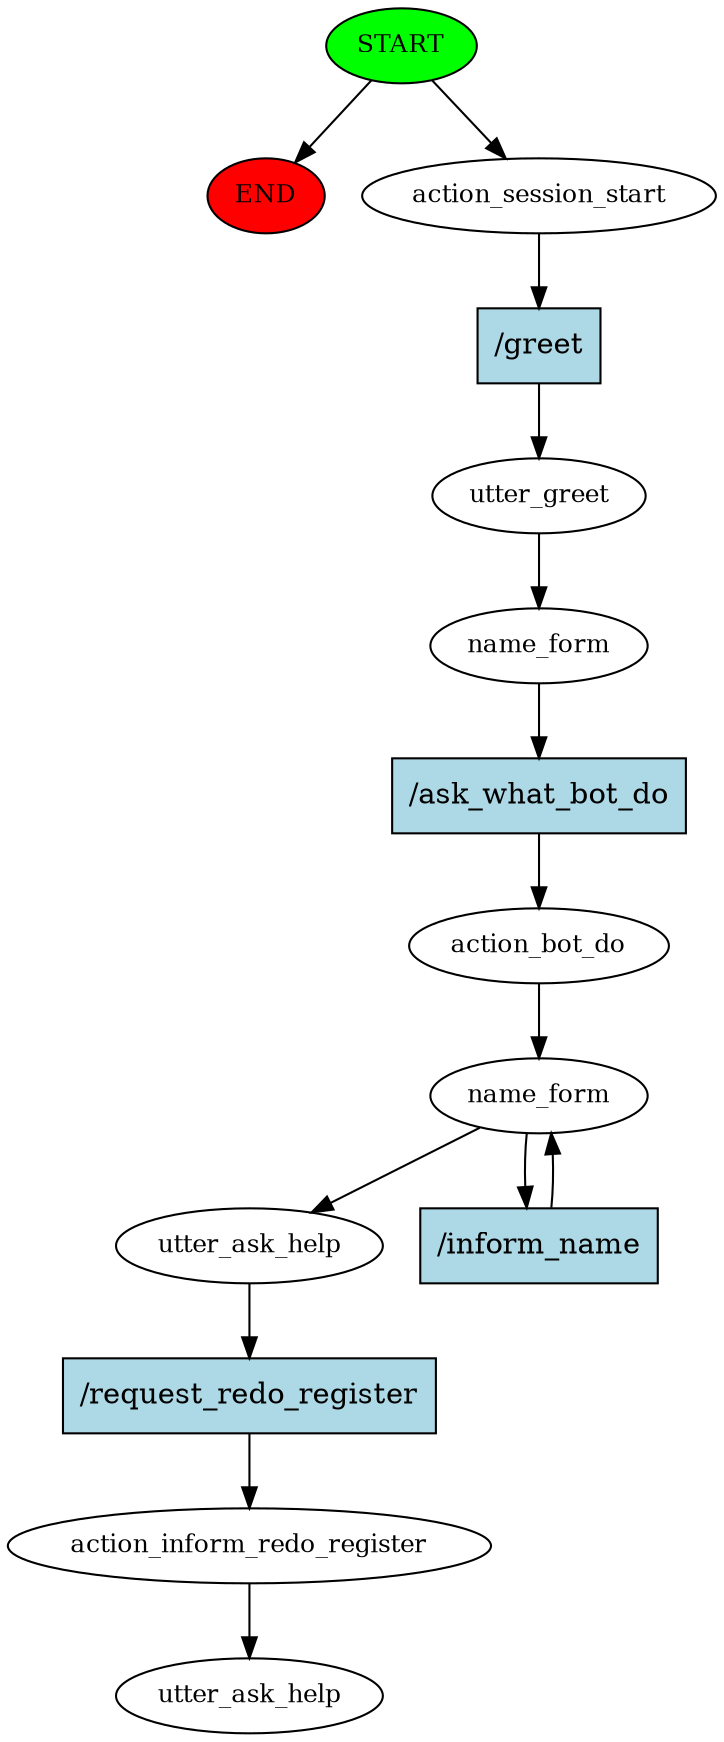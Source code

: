 digraph  {
0 [class="start active", fillcolor=green, fontsize=12, label=START, style=filled];
"-1" [class=end, fillcolor=red, fontsize=12, label=END, style=filled];
1 [class=active, fontsize=12, label=action_session_start];
2 [class=active, fontsize=12, label=utter_greet];
3 [class=active, fontsize=12, label=name_form];
4 [class=active, fontsize=12, label=action_bot_do];
5 [class=active, fontsize=12, label=name_form];
7 [class=active, fontsize=12, label=utter_ask_help];
8 [class=active, fontsize=12, label=action_inform_redo_register];
9 [class="dashed active", fontsize=12, label=utter_ask_help];
10 [class="intent active", fillcolor=lightblue, label="/greet", shape=rect, style=filled];
11 [class="intent active", fillcolor=lightblue, label="/ask_what_bot_do", shape=rect, style=filled];
12 [class="intent active", fillcolor=lightblue, label="/inform_name", shape=rect, style=filled];
13 [class="intent active", fillcolor=lightblue, label="/request_redo_register", shape=rect, style=filled];
0 -> "-1"  [class="", key=NONE, label=""];
0 -> 1  [class=active, key=NONE, label=""];
1 -> 10  [class=active, key=0];
2 -> 3  [class=active, key=NONE, label=""];
3 -> 11  [class=active, key=0];
4 -> 5  [class=active, key=NONE, label=""];
5 -> 7  [class=active, key=NONE, label=""];
5 -> 12  [class=active, key=0];
7 -> 13  [class=active, key=0];
8 -> 9  [class=active, key=NONE, label=""];
10 -> 2  [class=active, key=0];
11 -> 4  [class=active, key=0];
12 -> 5  [class=active, key=0];
13 -> 8  [class=active, key=0];
}
